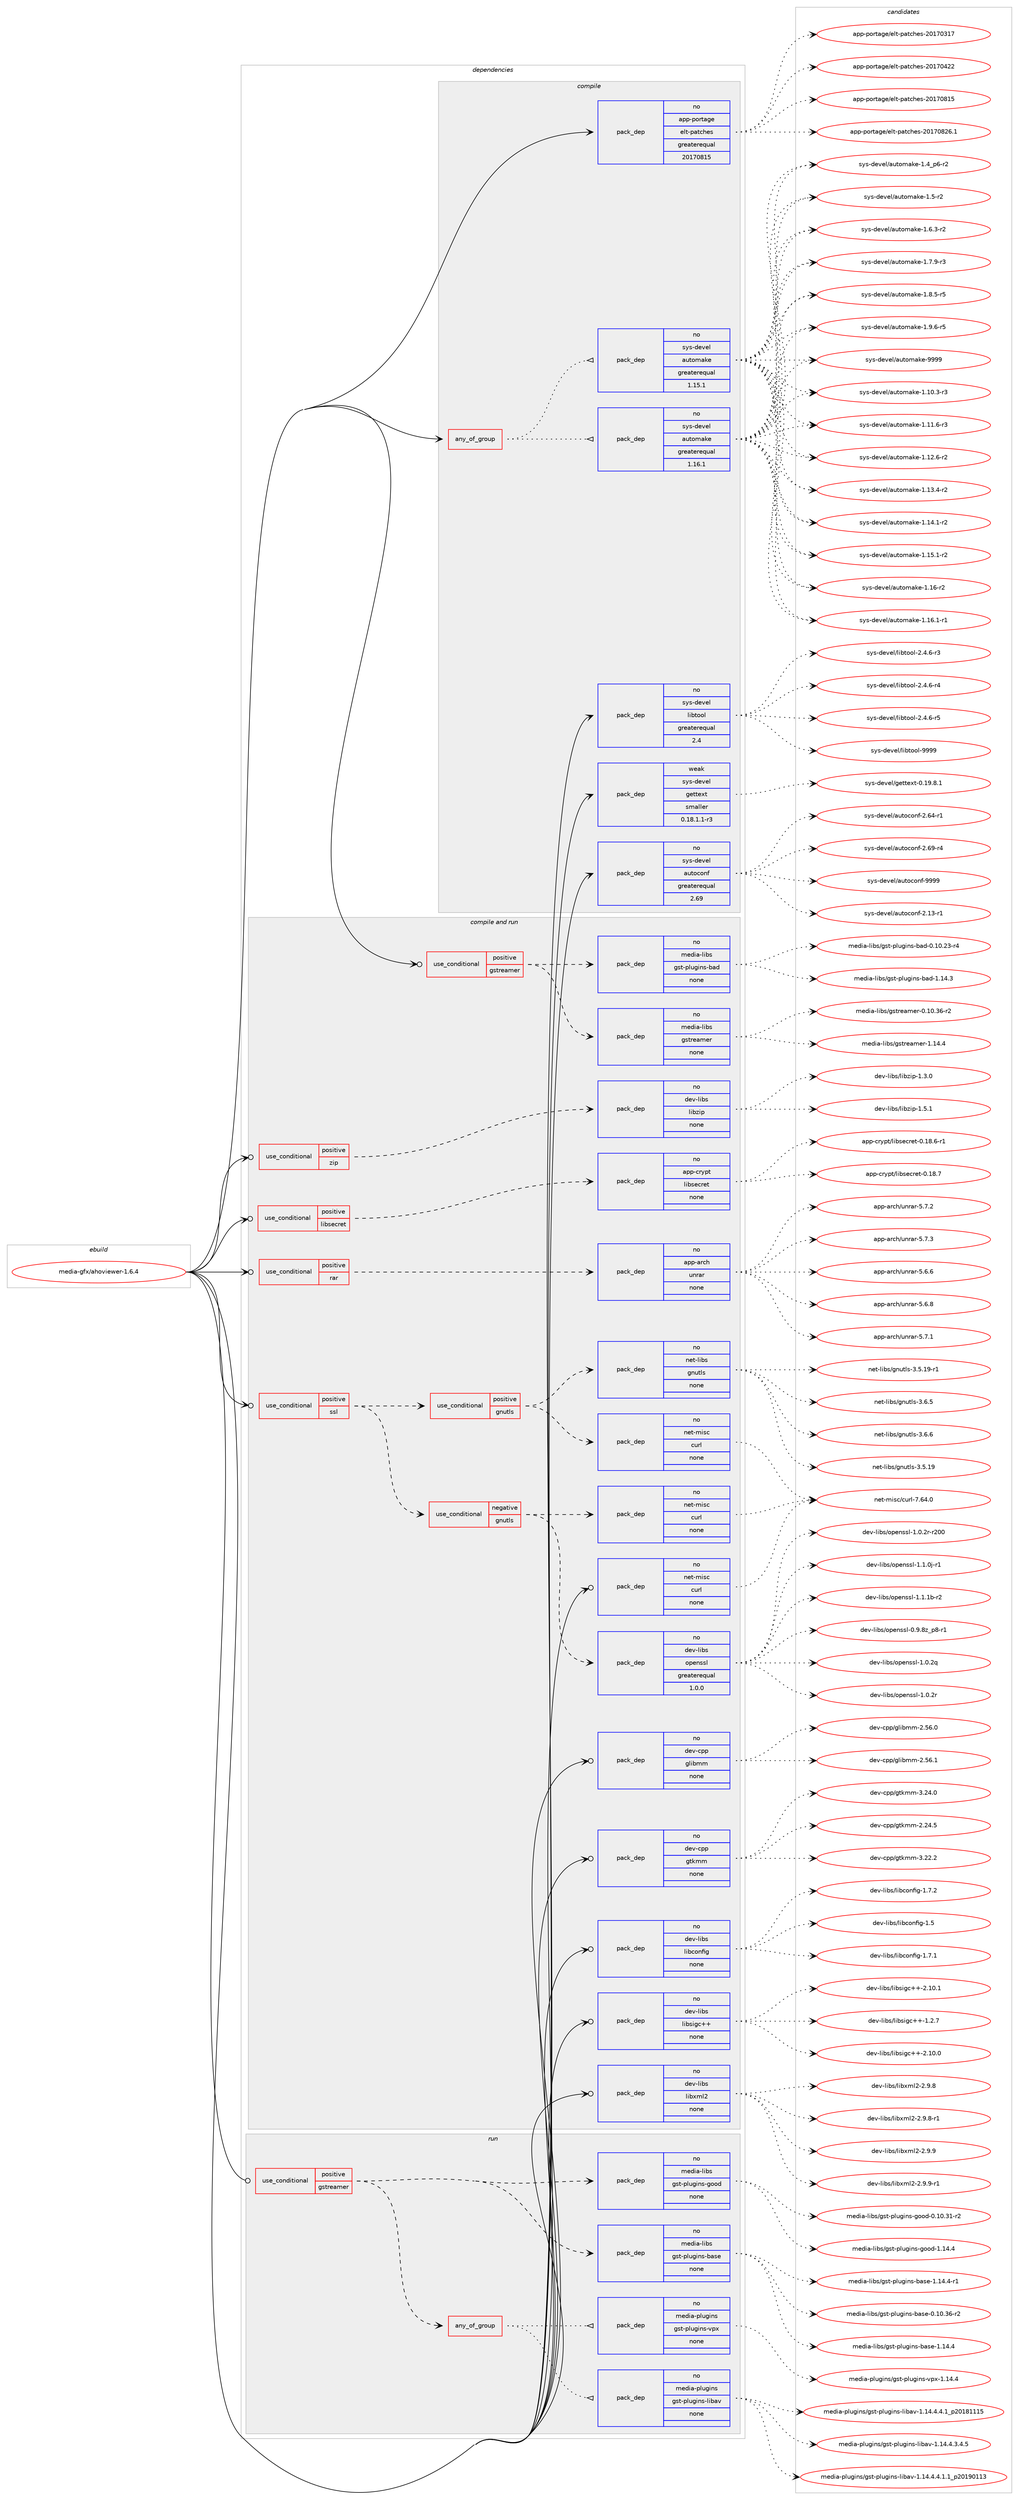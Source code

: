 digraph prolog {

# *************
# Graph options
# *************

newrank=true;
concentrate=true;
compound=true;
graph [rankdir=LR,fontname=Helvetica,fontsize=10,ranksep=1.5];#, ranksep=2.5, nodesep=0.2];
edge  [arrowhead=vee];
node  [fontname=Helvetica,fontsize=10];

# **********
# The ebuild
# **********

subgraph cluster_leftcol {
color=gray;
rank=same;
label=<<i>ebuild</i>>;
id [label="media-gfx/ahoviewer-1.6.4", color=red, width=4, href="../media-gfx/ahoviewer-1.6.4.svg"];
}

# ****************
# The dependencies
# ****************

subgraph cluster_midcol {
color=gray;
label=<<i>dependencies</i>>;
subgraph cluster_compile {
fillcolor="#eeeeee";
style=filled;
label=<<i>compile</i>>;
subgraph any24850 {
dependency1601255 [label=<<TABLE BORDER="0" CELLBORDER="1" CELLSPACING="0" CELLPADDING="4"><TR><TD CELLPADDING="10">any_of_group</TD></TR></TABLE>>, shape=none, color=red];subgraph pack1143810 {
dependency1601256 [label=<<TABLE BORDER="0" CELLBORDER="1" CELLSPACING="0" CELLPADDING="4" WIDTH="220"><TR><TD ROWSPAN="6" CELLPADDING="30">pack_dep</TD></TR><TR><TD WIDTH="110">no</TD></TR><TR><TD>sys-devel</TD></TR><TR><TD>automake</TD></TR><TR><TD>greaterequal</TD></TR><TR><TD>1.16.1</TD></TR></TABLE>>, shape=none, color=blue];
}
dependency1601255:e -> dependency1601256:w [weight=20,style="dotted",arrowhead="oinv"];
subgraph pack1143811 {
dependency1601257 [label=<<TABLE BORDER="0" CELLBORDER="1" CELLSPACING="0" CELLPADDING="4" WIDTH="220"><TR><TD ROWSPAN="6" CELLPADDING="30">pack_dep</TD></TR><TR><TD WIDTH="110">no</TD></TR><TR><TD>sys-devel</TD></TR><TR><TD>automake</TD></TR><TR><TD>greaterequal</TD></TR><TR><TD>1.15.1</TD></TR></TABLE>>, shape=none, color=blue];
}
dependency1601255:e -> dependency1601257:w [weight=20,style="dotted",arrowhead="oinv"];
}
id:e -> dependency1601255:w [weight=20,style="solid",arrowhead="vee"];
subgraph pack1143812 {
dependency1601258 [label=<<TABLE BORDER="0" CELLBORDER="1" CELLSPACING="0" CELLPADDING="4" WIDTH="220"><TR><TD ROWSPAN="6" CELLPADDING="30">pack_dep</TD></TR><TR><TD WIDTH="110">no</TD></TR><TR><TD>app-portage</TD></TR><TR><TD>elt-patches</TD></TR><TR><TD>greaterequal</TD></TR><TR><TD>20170815</TD></TR></TABLE>>, shape=none, color=blue];
}
id:e -> dependency1601258:w [weight=20,style="solid",arrowhead="vee"];
subgraph pack1143813 {
dependency1601259 [label=<<TABLE BORDER="0" CELLBORDER="1" CELLSPACING="0" CELLPADDING="4" WIDTH="220"><TR><TD ROWSPAN="6" CELLPADDING="30">pack_dep</TD></TR><TR><TD WIDTH="110">no</TD></TR><TR><TD>sys-devel</TD></TR><TR><TD>autoconf</TD></TR><TR><TD>greaterequal</TD></TR><TR><TD>2.69</TD></TR></TABLE>>, shape=none, color=blue];
}
id:e -> dependency1601259:w [weight=20,style="solid",arrowhead="vee"];
subgraph pack1143814 {
dependency1601260 [label=<<TABLE BORDER="0" CELLBORDER="1" CELLSPACING="0" CELLPADDING="4" WIDTH="220"><TR><TD ROWSPAN="6" CELLPADDING="30">pack_dep</TD></TR><TR><TD WIDTH="110">no</TD></TR><TR><TD>sys-devel</TD></TR><TR><TD>libtool</TD></TR><TR><TD>greaterequal</TD></TR><TR><TD>2.4</TD></TR></TABLE>>, shape=none, color=blue];
}
id:e -> dependency1601260:w [weight=20,style="solid",arrowhead="vee"];
subgraph pack1143815 {
dependency1601261 [label=<<TABLE BORDER="0" CELLBORDER="1" CELLSPACING="0" CELLPADDING="4" WIDTH="220"><TR><TD ROWSPAN="6" CELLPADDING="30">pack_dep</TD></TR><TR><TD WIDTH="110">weak</TD></TR><TR><TD>sys-devel</TD></TR><TR><TD>gettext</TD></TR><TR><TD>smaller</TD></TR><TR><TD>0.18.1.1-r3</TD></TR></TABLE>>, shape=none, color=blue];
}
id:e -> dependency1601261:w [weight=20,style="solid",arrowhead="vee"];
}
subgraph cluster_compileandrun {
fillcolor="#eeeeee";
style=filled;
label=<<i>compile and run</i>>;
subgraph cond431914 {
dependency1601262 [label=<<TABLE BORDER="0" CELLBORDER="1" CELLSPACING="0" CELLPADDING="4"><TR><TD ROWSPAN="3" CELLPADDING="10">use_conditional</TD></TR><TR><TD>positive</TD></TR><TR><TD>gstreamer</TD></TR></TABLE>>, shape=none, color=red];
subgraph pack1143816 {
dependency1601263 [label=<<TABLE BORDER="0" CELLBORDER="1" CELLSPACING="0" CELLPADDING="4" WIDTH="220"><TR><TD ROWSPAN="6" CELLPADDING="30">pack_dep</TD></TR><TR><TD WIDTH="110">no</TD></TR><TR><TD>media-libs</TD></TR><TR><TD>gst-plugins-bad</TD></TR><TR><TD>none</TD></TR><TR><TD></TD></TR></TABLE>>, shape=none, color=blue];
}
dependency1601262:e -> dependency1601263:w [weight=20,style="dashed",arrowhead="vee"];
subgraph pack1143817 {
dependency1601264 [label=<<TABLE BORDER="0" CELLBORDER="1" CELLSPACING="0" CELLPADDING="4" WIDTH="220"><TR><TD ROWSPAN="6" CELLPADDING="30">pack_dep</TD></TR><TR><TD WIDTH="110">no</TD></TR><TR><TD>media-libs</TD></TR><TR><TD>gstreamer</TD></TR><TR><TD>none</TD></TR><TR><TD></TD></TR></TABLE>>, shape=none, color=blue];
}
dependency1601262:e -> dependency1601264:w [weight=20,style="dashed",arrowhead="vee"];
}
id:e -> dependency1601262:w [weight=20,style="solid",arrowhead="odotvee"];
subgraph cond431915 {
dependency1601265 [label=<<TABLE BORDER="0" CELLBORDER="1" CELLSPACING="0" CELLPADDING="4"><TR><TD ROWSPAN="3" CELLPADDING="10">use_conditional</TD></TR><TR><TD>positive</TD></TR><TR><TD>libsecret</TD></TR></TABLE>>, shape=none, color=red];
subgraph pack1143818 {
dependency1601266 [label=<<TABLE BORDER="0" CELLBORDER="1" CELLSPACING="0" CELLPADDING="4" WIDTH="220"><TR><TD ROWSPAN="6" CELLPADDING="30">pack_dep</TD></TR><TR><TD WIDTH="110">no</TD></TR><TR><TD>app-crypt</TD></TR><TR><TD>libsecret</TD></TR><TR><TD>none</TD></TR><TR><TD></TD></TR></TABLE>>, shape=none, color=blue];
}
dependency1601265:e -> dependency1601266:w [weight=20,style="dashed",arrowhead="vee"];
}
id:e -> dependency1601265:w [weight=20,style="solid",arrowhead="odotvee"];
subgraph cond431916 {
dependency1601267 [label=<<TABLE BORDER="0" CELLBORDER="1" CELLSPACING="0" CELLPADDING="4"><TR><TD ROWSPAN="3" CELLPADDING="10">use_conditional</TD></TR><TR><TD>positive</TD></TR><TR><TD>rar</TD></TR></TABLE>>, shape=none, color=red];
subgraph pack1143819 {
dependency1601268 [label=<<TABLE BORDER="0" CELLBORDER="1" CELLSPACING="0" CELLPADDING="4" WIDTH="220"><TR><TD ROWSPAN="6" CELLPADDING="30">pack_dep</TD></TR><TR><TD WIDTH="110">no</TD></TR><TR><TD>app-arch</TD></TR><TR><TD>unrar</TD></TR><TR><TD>none</TD></TR><TR><TD></TD></TR></TABLE>>, shape=none, color=blue];
}
dependency1601267:e -> dependency1601268:w [weight=20,style="dashed",arrowhead="vee"];
}
id:e -> dependency1601267:w [weight=20,style="solid",arrowhead="odotvee"];
subgraph cond431917 {
dependency1601269 [label=<<TABLE BORDER="0" CELLBORDER="1" CELLSPACING="0" CELLPADDING="4"><TR><TD ROWSPAN="3" CELLPADDING="10">use_conditional</TD></TR><TR><TD>positive</TD></TR><TR><TD>ssl</TD></TR></TABLE>>, shape=none, color=red];
subgraph cond431918 {
dependency1601270 [label=<<TABLE BORDER="0" CELLBORDER="1" CELLSPACING="0" CELLPADDING="4"><TR><TD ROWSPAN="3" CELLPADDING="10">use_conditional</TD></TR><TR><TD>positive</TD></TR><TR><TD>gnutls</TD></TR></TABLE>>, shape=none, color=red];
subgraph pack1143820 {
dependency1601271 [label=<<TABLE BORDER="0" CELLBORDER="1" CELLSPACING="0" CELLPADDING="4" WIDTH="220"><TR><TD ROWSPAN="6" CELLPADDING="30">pack_dep</TD></TR><TR><TD WIDTH="110">no</TD></TR><TR><TD>net-libs</TD></TR><TR><TD>gnutls</TD></TR><TR><TD>none</TD></TR><TR><TD></TD></TR></TABLE>>, shape=none, color=blue];
}
dependency1601270:e -> dependency1601271:w [weight=20,style="dashed",arrowhead="vee"];
subgraph pack1143821 {
dependency1601272 [label=<<TABLE BORDER="0" CELLBORDER="1" CELLSPACING="0" CELLPADDING="4" WIDTH="220"><TR><TD ROWSPAN="6" CELLPADDING="30">pack_dep</TD></TR><TR><TD WIDTH="110">no</TD></TR><TR><TD>net-misc</TD></TR><TR><TD>curl</TD></TR><TR><TD>none</TD></TR><TR><TD></TD></TR></TABLE>>, shape=none, color=blue];
}
dependency1601270:e -> dependency1601272:w [weight=20,style="dashed",arrowhead="vee"];
}
dependency1601269:e -> dependency1601270:w [weight=20,style="dashed",arrowhead="vee"];
subgraph cond431919 {
dependency1601273 [label=<<TABLE BORDER="0" CELLBORDER="1" CELLSPACING="0" CELLPADDING="4"><TR><TD ROWSPAN="3" CELLPADDING="10">use_conditional</TD></TR><TR><TD>negative</TD></TR><TR><TD>gnutls</TD></TR></TABLE>>, shape=none, color=red];
subgraph pack1143822 {
dependency1601274 [label=<<TABLE BORDER="0" CELLBORDER="1" CELLSPACING="0" CELLPADDING="4" WIDTH="220"><TR><TD ROWSPAN="6" CELLPADDING="30">pack_dep</TD></TR><TR><TD WIDTH="110">no</TD></TR><TR><TD>dev-libs</TD></TR><TR><TD>openssl</TD></TR><TR><TD>greaterequal</TD></TR><TR><TD>1.0.0</TD></TR></TABLE>>, shape=none, color=blue];
}
dependency1601273:e -> dependency1601274:w [weight=20,style="dashed",arrowhead="vee"];
subgraph pack1143823 {
dependency1601275 [label=<<TABLE BORDER="0" CELLBORDER="1" CELLSPACING="0" CELLPADDING="4" WIDTH="220"><TR><TD ROWSPAN="6" CELLPADDING="30">pack_dep</TD></TR><TR><TD WIDTH="110">no</TD></TR><TR><TD>net-misc</TD></TR><TR><TD>curl</TD></TR><TR><TD>none</TD></TR><TR><TD></TD></TR></TABLE>>, shape=none, color=blue];
}
dependency1601273:e -> dependency1601275:w [weight=20,style="dashed",arrowhead="vee"];
}
dependency1601269:e -> dependency1601273:w [weight=20,style="dashed",arrowhead="vee"];
}
id:e -> dependency1601269:w [weight=20,style="solid",arrowhead="odotvee"];
subgraph cond431920 {
dependency1601276 [label=<<TABLE BORDER="0" CELLBORDER="1" CELLSPACING="0" CELLPADDING="4"><TR><TD ROWSPAN="3" CELLPADDING="10">use_conditional</TD></TR><TR><TD>positive</TD></TR><TR><TD>zip</TD></TR></TABLE>>, shape=none, color=red];
subgraph pack1143824 {
dependency1601277 [label=<<TABLE BORDER="0" CELLBORDER="1" CELLSPACING="0" CELLPADDING="4" WIDTH="220"><TR><TD ROWSPAN="6" CELLPADDING="30">pack_dep</TD></TR><TR><TD WIDTH="110">no</TD></TR><TR><TD>dev-libs</TD></TR><TR><TD>libzip</TD></TR><TR><TD>none</TD></TR><TR><TD></TD></TR></TABLE>>, shape=none, color=blue];
}
dependency1601276:e -> dependency1601277:w [weight=20,style="dashed",arrowhead="vee"];
}
id:e -> dependency1601276:w [weight=20,style="solid",arrowhead="odotvee"];
subgraph pack1143825 {
dependency1601278 [label=<<TABLE BORDER="0" CELLBORDER="1" CELLSPACING="0" CELLPADDING="4" WIDTH="220"><TR><TD ROWSPAN="6" CELLPADDING="30">pack_dep</TD></TR><TR><TD WIDTH="110">no</TD></TR><TR><TD>dev-cpp</TD></TR><TR><TD>glibmm</TD></TR><TR><TD>none</TD></TR><TR><TD></TD></TR></TABLE>>, shape=none, color=blue];
}
id:e -> dependency1601278:w [weight=20,style="solid",arrowhead="odotvee"];
subgraph pack1143826 {
dependency1601279 [label=<<TABLE BORDER="0" CELLBORDER="1" CELLSPACING="0" CELLPADDING="4" WIDTH="220"><TR><TD ROWSPAN="6" CELLPADDING="30">pack_dep</TD></TR><TR><TD WIDTH="110">no</TD></TR><TR><TD>dev-cpp</TD></TR><TR><TD>gtkmm</TD></TR><TR><TD>none</TD></TR><TR><TD></TD></TR></TABLE>>, shape=none, color=blue];
}
id:e -> dependency1601279:w [weight=20,style="solid",arrowhead="odotvee"];
subgraph pack1143827 {
dependency1601280 [label=<<TABLE BORDER="0" CELLBORDER="1" CELLSPACING="0" CELLPADDING="4" WIDTH="220"><TR><TD ROWSPAN="6" CELLPADDING="30">pack_dep</TD></TR><TR><TD WIDTH="110">no</TD></TR><TR><TD>dev-libs</TD></TR><TR><TD>libconfig</TD></TR><TR><TD>none</TD></TR><TR><TD></TD></TR></TABLE>>, shape=none, color=blue];
}
id:e -> dependency1601280:w [weight=20,style="solid",arrowhead="odotvee"];
subgraph pack1143828 {
dependency1601281 [label=<<TABLE BORDER="0" CELLBORDER="1" CELLSPACING="0" CELLPADDING="4" WIDTH="220"><TR><TD ROWSPAN="6" CELLPADDING="30">pack_dep</TD></TR><TR><TD WIDTH="110">no</TD></TR><TR><TD>dev-libs</TD></TR><TR><TD>libsigc++</TD></TR><TR><TD>none</TD></TR><TR><TD></TD></TR></TABLE>>, shape=none, color=blue];
}
id:e -> dependency1601281:w [weight=20,style="solid",arrowhead="odotvee"];
subgraph pack1143829 {
dependency1601282 [label=<<TABLE BORDER="0" CELLBORDER="1" CELLSPACING="0" CELLPADDING="4" WIDTH="220"><TR><TD ROWSPAN="6" CELLPADDING="30">pack_dep</TD></TR><TR><TD WIDTH="110">no</TD></TR><TR><TD>dev-libs</TD></TR><TR><TD>libxml2</TD></TR><TR><TD>none</TD></TR><TR><TD></TD></TR></TABLE>>, shape=none, color=blue];
}
id:e -> dependency1601282:w [weight=20,style="solid",arrowhead="odotvee"];
subgraph pack1143830 {
dependency1601283 [label=<<TABLE BORDER="0" CELLBORDER="1" CELLSPACING="0" CELLPADDING="4" WIDTH="220"><TR><TD ROWSPAN="6" CELLPADDING="30">pack_dep</TD></TR><TR><TD WIDTH="110">no</TD></TR><TR><TD>net-misc</TD></TR><TR><TD>curl</TD></TR><TR><TD>none</TD></TR><TR><TD></TD></TR></TABLE>>, shape=none, color=blue];
}
id:e -> dependency1601283:w [weight=20,style="solid",arrowhead="odotvee"];
}
subgraph cluster_run {
fillcolor="#eeeeee";
style=filled;
label=<<i>run</i>>;
subgraph cond431921 {
dependency1601284 [label=<<TABLE BORDER="0" CELLBORDER="1" CELLSPACING="0" CELLPADDING="4"><TR><TD ROWSPAN="3" CELLPADDING="10">use_conditional</TD></TR><TR><TD>positive</TD></TR><TR><TD>gstreamer</TD></TR></TABLE>>, shape=none, color=red];
subgraph pack1143831 {
dependency1601285 [label=<<TABLE BORDER="0" CELLBORDER="1" CELLSPACING="0" CELLPADDING="4" WIDTH="220"><TR><TD ROWSPAN="6" CELLPADDING="30">pack_dep</TD></TR><TR><TD WIDTH="110">no</TD></TR><TR><TD>media-libs</TD></TR><TR><TD>gst-plugins-base</TD></TR><TR><TD>none</TD></TR><TR><TD></TD></TR></TABLE>>, shape=none, color=blue];
}
dependency1601284:e -> dependency1601285:w [weight=20,style="dashed",arrowhead="vee"];
subgraph pack1143832 {
dependency1601286 [label=<<TABLE BORDER="0" CELLBORDER="1" CELLSPACING="0" CELLPADDING="4" WIDTH="220"><TR><TD ROWSPAN="6" CELLPADDING="30">pack_dep</TD></TR><TR><TD WIDTH="110">no</TD></TR><TR><TD>media-libs</TD></TR><TR><TD>gst-plugins-good</TD></TR><TR><TD>none</TD></TR><TR><TD></TD></TR></TABLE>>, shape=none, color=blue];
}
dependency1601284:e -> dependency1601286:w [weight=20,style="dashed",arrowhead="vee"];
subgraph any24851 {
dependency1601287 [label=<<TABLE BORDER="0" CELLBORDER="1" CELLSPACING="0" CELLPADDING="4"><TR><TD CELLPADDING="10">any_of_group</TD></TR></TABLE>>, shape=none, color=red];subgraph pack1143833 {
dependency1601288 [label=<<TABLE BORDER="0" CELLBORDER="1" CELLSPACING="0" CELLPADDING="4" WIDTH="220"><TR><TD ROWSPAN="6" CELLPADDING="30">pack_dep</TD></TR><TR><TD WIDTH="110">no</TD></TR><TR><TD>media-plugins</TD></TR><TR><TD>gst-plugins-vpx</TD></TR><TR><TD>none</TD></TR><TR><TD></TD></TR></TABLE>>, shape=none, color=blue];
}
dependency1601287:e -> dependency1601288:w [weight=20,style="dotted",arrowhead="oinv"];
subgraph pack1143834 {
dependency1601289 [label=<<TABLE BORDER="0" CELLBORDER="1" CELLSPACING="0" CELLPADDING="4" WIDTH="220"><TR><TD ROWSPAN="6" CELLPADDING="30">pack_dep</TD></TR><TR><TD WIDTH="110">no</TD></TR><TR><TD>media-plugins</TD></TR><TR><TD>gst-plugins-libav</TD></TR><TR><TD>none</TD></TR><TR><TD></TD></TR></TABLE>>, shape=none, color=blue];
}
dependency1601287:e -> dependency1601289:w [weight=20,style="dotted",arrowhead="oinv"];
}
dependency1601284:e -> dependency1601287:w [weight=20,style="dashed",arrowhead="vee"];
}
id:e -> dependency1601284:w [weight=20,style="solid",arrowhead="odot"];
}
}

# **************
# The candidates
# **************

subgraph cluster_choices {
rank=same;
color=gray;
label=<<i>candidates</i>>;

subgraph choice1143810 {
color=black;
nodesep=1;
choice11512111545100101118101108479711711611110997107101454946494846514511451 [label="sys-devel/automake-1.10.3-r3", color=red, width=4,href="../sys-devel/automake-1.10.3-r3.svg"];
choice11512111545100101118101108479711711611110997107101454946494946544511451 [label="sys-devel/automake-1.11.6-r3", color=red, width=4,href="../sys-devel/automake-1.11.6-r3.svg"];
choice11512111545100101118101108479711711611110997107101454946495046544511450 [label="sys-devel/automake-1.12.6-r2", color=red, width=4,href="../sys-devel/automake-1.12.6-r2.svg"];
choice11512111545100101118101108479711711611110997107101454946495146524511450 [label="sys-devel/automake-1.13.4-r2", color=red, width=4,href="../sys-devel/automake-1.13.4-r2.svg"];
choice11512111545100101118101108479711711611110997107101454946495246494511450 [label="sys-devel/automake-1.14.1-r2", color=red, width=4,href="../sys-devel/automake-1.14.1-r2.svg"];
choice11512111545100101118101108479711711611110997107101454946495346494511450 [label="sys-devel/automake-1.15.1-r2", color=red, width=4,href="../sys-devel/automake-1.15.1-r2.svg"];
choice1151211154510010111810110847971171161111099710710145494649544511450 [label="sys-devel/automake-1.16-r2", color=red, width=4,href="../sys-devel/automake-1.16-r2.svg"];
choice11512111545100101118101108479711711611110997107101454946495446494511449 [label="sys-devel/automake-1.16.1-r1", color=red, width=4,href="../sys-devel/automake-1.16.1-r1.svg"];
choice115121115451001011181011084797117116111109971071014549465295112544511450 [label="sys-devel/automake-1.4_p6-r2", color=red, width=4,href="../sys-devel/automake-1.4_p6-r2.svg"];
choice11512111545100101118101108479711711611110997107101454946534511450 [label="sys-devel/automake-1.5-r2", color=red, width=4,href="../sys-devel/automake-1.5-r2.svg"];
choice115121115451001011181011084797117116111109971071014549465446514511450 [label="sys-devel/automake-1.6.3-r2", color=red, width=4,href="../sys-devel/automake-1.6.3-r2.svg"];
choice115121115451001011181011084797117116111109971071014549465546574511451 [label="sys-devel/automake-1.7.9-r3", color=red, width=4,href="../sys-devel/automake-1.7.9-r3.svg"];
choice115121115451001011181011084797117116111109971071014549465646534511453 [label="sys-devel/automake-1.8.5-r5", color=red, width=4,href="../sys-devel/automake-1.8.5-r5.svg"];
choice115121115451001011181011084797117116111109971071014549465746544511453 [label="sys-devel/automake-1.9.6-r5", color=red, width=4,href="../sys-devel/automake-1.9.6-r5.svg"];
choice115121115451001011181011084797117116111109971071014557575757 [label="sys-devel/automake-9999", color=red, width=4,href="../sys-devel/automake-9999.svg"];
dependency1601256:e -> choice11512111545100101118101108479711711611110997107101454946494846514511451:w [style=dotted,weight="100"];
dependency1601256:e -> choice11512111545100101118101108479711711611110997107101454946494946544511451:w [style=dotted,weight="100"];
dependency1601256:e -> choice11512111545100101118101108479711711611110997107101454946495046544511450:w [style=dotted,weight="100"];
dependency1601256:e -> choice11512111545100101118101108479711711611110997107101454946495146524511450:w [style=dotted,weight="100"];
dependency1601256:e -> choice11512111545100101118101108479711711611110997107101454946495246494511450:w [style=dotted,weight="100"];
dependency1601256:e -> choice11512111545100101118101108479711711611110997107101454946495346494511450:w [style=dotted,weight="100"];
dependency1601256:e -> choice1151211154510010111810110847971171161111099710710145494649544511450:w [style=dotted,weight="100"];
dependency1601256:e -> choice11512111545100101118101108479711711611110997107101454946495446494511449:w [style=dotted,weight="100"];
dependency1601256:e -> choice115121115451001011181011084797117116111109971071014549465295112544511450:w [style=dotted,weight="100"];
dependency1601256:e -> choice11512111545100101118101108479711711611110997107101454946534511450:w [style=dotted,weight="100"];
dependency1601256:e -> choice115121115451001011181011084797117116111109971071014549465446514511450:w [style=dotted,weight="100"];
dependency1601256:e -> choice115121115451001011181011084797117116111109971071014549465546574511451:w [style=dotted,weight="100"];
dependency1601256:e -> choice115121115451001011181011084797117116111109971071014549465646534511453:w [style=dotted,weight="100"];
dependency1601256:e -> choice115121115451001011181011084797117116111109971071014549465746544511453:w [style=dotted,weight="100"];
dependency1601256:e -> choice115121115451001011181011084797117116111109971071014557575757:w [style=dotted,weight="100"];
}
subgraph choice1143811 {
color=black;
nodesep=1;
choice11512111545100101118101108479711711611110997107101454946494846514511451 [label="sys-devel/automake-1.10.3-r3", color=red, width=4,href="../sys-devel/automake-1.10.3-r3.svg"];
choice11512111545100101118101108479711711611110997107101454946494946544511451 [label="sys-devel/automake-1.11.6-r3", color=red, width=4,href="../sys-devel/automake-1.11.6-r3.svg"];
choice11512111545100101118101108479711711611110997107101454946495046544511450 [label="sys-devel/automake-1.12.6-r2", color=red, width=4,href="../sys-devel/automake-1.12.6-r2.svg"];
choice11512111545100101118101108479711711611110997107101454946495146524511450 [label="sys-devel/automake-1.13.4-r2", color=red, width=4,href="../sys-devel/automake-1.13.4-r2.svg"];
choice11512111545100101118101108479711711611110997107101454946495246494511450 [label="sys-devel/automake-1.14.1-r2", color=red, width=4,href="../sys-devel/automake-1.14.1-r2.svg"];
choice11512111545100101118101108479711711611110997107101454946495346494511450 [label="sys-devel/automake-1.15.1-r2", color=red, width=4,href="../sys-devel/automake-1.15.1-r2.svg"];
choice1151211154510010111810110847971171161111099710710145494649544511450 [label="sys-devel/automake-1.16-r2", color=red, width=4,href="../sys-devel/automake-1.16-r2.svg"];
choice11512111545100101118101108479711711611110997107101454946495446494511449 [label="sys-devel/automake-1.16.1-r1", color=red, width=4,href="../sys-devel/automake-1.16.1-r1.svg"];
choice115121115451001011181011084797117116111109971071014549465295112544511450 [label="sys-devel/automake-1.4_p6-r2", color=red, width=4,href="../sys-devel/automake-1.4_p6-r2.svg"];
choice11512111545100101118101108479711711611110997107101454946534511450 [label="sys-devel/automake-1.5-r2", color=red, width=4,href="../sys-devel/automake-1.5-r2.svg"];
choice115121115451001011181011084797117116111109971071014549465446514511450 [label="sys-devel/automake-1.6.3-r2", color=red, width=4,href="../sys-devel/automake-1.6.3-r2.svg"];
choice115121115451001011181011084797117116111109971071014549465546574511451 [label="sys-devel/automake-1.7.9-r3", color=red, width=4,href="../sys-devel/automake-1.7.9-r3.svg"];
choice115121115451001011181011084797117116111109971071014549465646534511453 [label="sys-devel/automake-1.8.5-r5", color=red, width=4,href="../sys-devel/automake-1.8.5-r5.svg"];
choice115121115451001011181011084797117116111109971071014549465746544511453 [label="sys-devel/automake-1.9.6-r5", color=red, width=4,href="../sys-devel/automake-1.9.6-r5.svg"];
choice115121115451001011181011084797117116111109971071014557575757 [label="sys-devel/automake-9999", color=red, width=4,href="../sys-devel/automake-9999.svg"];
dependency1601257:e -> choice11512111545100101118101108479711711611110997107101454946494846514511451:w [style=dotted,weight="100"];
dependency1601257:e -> choice11512111545100101118101108479711711611110997107101454946494946544511451:w [style=dotted,weight="100"];
dependency1601257:e -> choice11512111545100101118101108479711711611110997107101454946495046544511450:w [style=dotted,weight="100"];
dependency1601257:e -> choice11512111545100101118101108479711711611110997107101454946495146524511450:w [style=dotted,weight="100"];
dependency1601257:e -> choice11512111545100101118101108479711711611110997107101454946495246494511450:w [style=dotted,weight="100"];
dependency1601257:e -> choice11512111545100101118101108479711711611110997107101454946495346494511450:w [style=dotted,weight="100"];
dependency1601257:e -> choice1151211154510010111810110847971171161111099710710145494649544511450:w [style=dotted,weight="100"];
dependency1601257:e -> choice11512111545100101118101108479711711611110997107101454946495446494511449:w [style=dotted,weight="100"];
dependency1601257:e -> choice115121115451001011181011084797117116111109971071014549465295112544511450:w [style=dotted,weight="100"];
dependency1601257:e -> choice11512111545100101118101108479711711611110997107101454946534511450:w [style=dotted,weight="100"];
dependency1601257:e -> choice115121115451001011181011084797117116111109971071014549465446514511450:w [style=dotted,weight="100"];
dependency1601257:e -> choice115121115451001011181011084797117116111109971071014549465546574511451:w [style=dotted,weight="100"];
dependency1601257:e -> choice115121115451001011181011084797117116111109971071014549465646534511453:w [style=dotted,weight="100"];
dependency1601257:e -> choice115121115451001011181011084797117116111109971071014549465746544511453:w [style=dotted,weight="100"];
dependency1601257:e -> choice115121115451001011181011084797117116111109971071014557575757:w [style=dotted,weight="100"];
}
subgraph choice1143812 {
color=black;
nodesep=1;
choice97112112451121111141169710310147101108116451129711699104101115455048495548514955 [label="app-portage/elt-patches-20170317", color=red, width=4,href="../app-portage/elt-patches-20170317.svg"];
choice97112112451121111141169710310147101108116451129711699104101115455048495548525050 [label="app-portage/elt-patches-20170422", color=red, width=4,href="../app-portage/elt-patches-20170422.svg"];
choice97112112451121111141169710310147101108116451129711699104101115455048495548564953 [label="app-portage/elt-patches-20170815", color=red, width=4,href="../app-portage/elt-patches-20170815.svg"];
choice971121124511211111411697103101471011081164511297116991041011154550484955485650544649 [label="app-portage/elt-patches-20170826.1", color=red, width=4,href="../app-portage/elt-patches-20170826.1.svg"];
dependency1601258:e -> choice97112112451121111141169710310147101108116451129711699104101115455048495548514955:w [style=dotted,weight="100"];
dependency1601258:e -> choice97112112451121111141169710310147101108116451129711699104101115455048495548525050:w [style=dotted,weight="100"];
dependency1601258:e -> choice97112112451121111141169710310147101108116451129711699104101115455048495548564953:w [style=dotted,weight="100"];
dependency1601258:e -> choice971121124511211111411697103101471011081164511297116991041011154550484955485650544649:w [style=dotted,weight="100"];
}
subgraph choice1143813 {
color=black;
nodesep=1;
choice1151211154510010111810110847971171161119911111010245504649514511449 [label="sys-devel/autoconf-2.13-r1", color=red, width=4,href="../sys-devel/autoconf-2.13-r1.svg"];
choice1151211154510010111810110847971171161119911111010245504654524511449 [label="sys-devel/autoconf-2.64-r1", color=red, width=4,href="../sys-devel/autoconf-2.64-r1.svg"];
choice1151211154510010111810110847971171161119911111010245504654574511452 [label="sys-devel/autoconf-2.69-r4", color=red, width=4,href="../sys-devel/autoconf-2.69-r4.svg"];
choice115121115451001011181011084797117116111991111101024557575757 [label="sys-devel/autoconf-9999", color=red, width=4,href="../sys-devel/autoconf-9999.svg"];
dependency1601259:e -> choice1151211154510010111810110847971171161119911111010245504649514511449:w [style=dotted,weight="100"];
dependency1601259:e -> choice1151211154510010111810110847971171161119911111010245504654524511449:w [style=dotted,weight="100"];
dependency1601259:e -> choice1151211154510010111810110847971171161119911111010245504654574511452:w [style=dotted,weight="100"];
dependency1601259:e -> choice115121115451001011181011084797117116111991111101024557575757:w [style=dotted,weight="100"];
}
subgraph choice1143814 {
color=black;
nodesep=1;
choice1151211154510010111810110847108105981161111111084550465246544511451 [label="sys-devel/libtool-2.4.6-r3", color=red, width=4,href="../sys-devel/libtool-2.4.6-r3.svg"];
choice1151211154510010111810110847108105981161111111084550465246544511452 [label="sys-devel/libtool-2.4.6-r4", color=red, width=4,href="../sys-devel/libtool-2.4.6-r4.svg"];
choice1151211154510010111810110847108105981161111111084550465246544511453 [label="sys-devel/libtool-2.4.6-r5", color=red, width=4,href="../sys-devel/libtool-2.4.6-r5.svg"];
choice1151211154510010111810110847108105981161111111084557575757 [label="sys-devel/libtool-9999", color=red, width=4,href="../sys-devel/libtool-9999.svg"];
dependency1601260:e -> choice1151211154510010111810110847108105981161111111084550465246544511451:w [style=dotted,weight="100"];
dependency1601260:e -> choice1151211154510010111810110847108105981161111111084550465246544511452:w [style=dotted,weight="100"];
dependency1601260:e -> choice1151211154510010111810110847108105981161111111084550465246544511453:w [style=dotted,weight="100"];
dependency1601260:e -> choice1151211154510010111810110847108105981161111111084557575757:w [style=dotted,weight="100"];
}
subgraph choice1143815 {
color=black;
nodesep=1;
choice1151211154510010111810110847103101116116101120116454846495746564649 [label="sys-devel/gettext-0.19.8.1", color=red, width=4,href="../sys-devel/gettext-0.19.8.1.svg"];
dependency1601261:e -> choice1151211154510010111810110847103101116116101120116454846495746564649:w [style=dotted,weight="100"];
}
subgraph choice1143816 {
color=black;
nodesep=1;
choice109101100105974510810598115471031151164511210811710310511011545989710045484649484650514511452 [label="media-libs/gst-plugins-bad-0.10.23-r4", color=red, width=4,href="../media-libs/gst-plugins-bad-0.10.23-r4.svg"];
choice109101100105974510810598115471031151164511210811710310511011545989710045494649524651 [label="media-libs/gst-plugins-bad-1.14.3", color=red, width=4,href="../media-libs/gst-plugins-bad-1.14.3.svg"];
dependency1601263:e -> choice109101100105974510810598115471031151164511210811710310511011545989710045484649484650514511452:w [style=dotted,weight="100"];
dependency1601263:e -> choice109101100105974510810598115471031151164511210811710310511011545989710045494649524651:w [style=dotted,weight="100"];
}
subgraph choice1143817 {
color=black;
nodesep=1;
choice109101100105974510810598115471031151161141019710910111445484649484651544511450 [label="media-libs/gstreamer-0.10.36-r2", color=red, width=4,href="../media-libs/gstreamer-0.10.36-r2.svg"];
choice109101100105974510810598115471031151161141019710910111445494649524652 [label="media-libs/gstreamer-1.14.4", color=red, width=4,href="../media-libs/gstreamer-1.14.4.svg"];
dependency1601264:e -> choice109101100105974510810598115471031151161141019710910111445484649484651544511450:w [style=dotted,weight="100"];
dependency1601264:e -> choice109101100105974510810598115471031151161141019710910111445494649524652:w [style=dotted,weight="100"];
}
subgraph choice1143818 {
color=black;
nodesep=1;
choice971121124599114121112116471081059811510199114101116454846495646544511449 [label="app-crypt/libsecret-0.18.6-r1", color=red, width=4,href="../app-crypt/libsecret-0.18.6-r1.svg"];
choice97112112459911412111211647108105981151019911410111645484649564655 [label="app-crypt/libsecret-0.18.7", color=red, width=4,href="../app-crypt/libsecret-0.18.7.svg"];
dependency1601266:e -> choice971121124599114121112116471081059811510199114101116454846495646544511449:w [style=dotted,weight="100"];
dependency1601266:e -> choice97112112459911412111211647108105981151019911410111645484649564655:w [style=dotted,weight="100"];
}
subgraph choice1143819 {
color=black;
nodesep=1;
choice971121124597114991044711711011497114455346544654 [label="app-arch/unrar-5.6.6", color=red, width=4,href="../app-arch/unrar-5.6.6.svg"];
choice971121124597114991044711711011497114455346544656 [label="app-arch/unrar-5.6.8", color=red, width=4,href="../app-arch/unrar-5.6.8.svg"];
choice971121124597114991044711711011497114455346554649 [label="app-arch/unrar-5.7.1", color=red, width=4,href="../app-arch/unrar-5.7.1.svg"];
choice971121124597114991044711711011497114455346554650 [label="app-arch/unrar-5.7.2", color=red, width=4,href="../app-arch/unrar-5.7.2.svg"];
choice971121124597114991044711711011497114455346554651 [label="app-arch/unrar-5.7.3", color=red, width=4,href="../app-arch/unrar-5.7.3.svg"];
dependency1601268:e -> choice971121124597114991044711711011497114455346544654:w [style=dotted,weight="100"];
dependency1601268:e -> choice971121124597114991044711711011497114455346544656:w [style=dotted,weight="100"];
dependency1601268:e -> choice971121124597114991044711711011497114455346554649:w [style=dotted,weight="100"];
dependency1601268:e -> choice971121124597114991044711711011497114455346554650:w [style=dotted,weight="100"];
dependency1601268:e -> choice971121124597114991044711711011497114455346554651:w [style=dotted,weight="100"];
}
subgraph choice1143820 {
color=black;
nodesep=1;
choice11010111645108105981154710311011711610811545514653464957 [label="net-libs/gnutls-3.5.19", color=red, width=4,href="../net-libs/gnutls-3.5.19.svg"];
choice110101116451081059811547103110117116108115455146534649574511449 [label="net-libs/gnutls-3.5.19-r1", color=red, width=4,href="../net-libs/gnutls-3.5.19-r1.svg"];
choice110101116451081059811547103110117116108115455146544653 [label="net-libs/gnutls-3.6.5", color=red, width=4,href="../net-libs/gnutls-3.6.5.svg"];
choice110101116451081059811547103110117116108115455146544654 [label="net-libs/gnutls-3.6.6", color=red, width=4,href="../net-libs/gnutls-3.6.6.svg"];
dependency1601271:e -> choice11010111645108105981154710311011711610811545514653464957:w [style=dotted,weight="100"];
dependency1601271:e -> choice110101116451081059811547103110117116108115455146534649574511449:w [style=dotted,weight="100"];
dependency1601271:e -> choice110101116451081059811547103110117116108115455146544653:w [style=dotted,weight="100"];
dependency1601271:e -> choice110101116451081059811547103110117116108115455146544654:w [style=dotted,weight="100"];
}
subgraph choice1143821 {
color=black;
nodesep=1;
choice1101011164510910511599479911711410845554654524648 [label="net-misc/curl-7.64.0", color=red, width=4,href="../net-misc/curl-7.64.0.svg"];
dependency1601272:e -> choice1101011164510910511599479911711410845554654524648:w [style=dotted,weight="100"];
}
subgraph choice1143822 {
color=black;
nodesep=1;
choice10010111845108105981154711111210111011511510845484657465612295112564511449 [label="dev-libs/openssl-0.9.8z_p8-r1", color=red, width=4,href="../dev-libs/openssl-0.9.8z_p8-r1.svg"];
choice100101118451081059811547111112101110115115108454946484650113 [label="dev-libs/openssl-1.0.2q", color=red, width=4,href="../dev-libs/openssl-1.0.2q.svg"];
choice100101118451081059811547111112101110115115108454946484650114 [label="dev-libs/openssl-1.0.2r", color=red, width=4,href="../dev-libs/openssl-1.0.2r.svg"];
choice10010111845108105981154711111210111011511510845494648465011445114504848 [label="dev-libs/openssl-1.0.2r-r200", color=red, width=4,href="../dev-libs/openssl-1.0.2r-r200.svg"];
choice1001011184510810598115471111121011101151151084549464946481064511449 [label="dev-libs/openssl-1.1.0j-r1", color=red, width=4,href="../dev-libs/openssl-1.1.0j-r1.svg"];
choice100101118451081059811547111112101110115115108454946494649984511450 [label="dev-libs/openssl-1.1.1b-r2", color=red, width=4,href="../dev-libs/openssl-1.1.1b-r2.svg"];
dependency1601274:e -> choice10010111845108105981154711111210111011511510845484657465612295112564511449:w [style=dotted,weight="100"];
dependency1601274:e -> choice100101118451081059811547111112101110115115108454946484650113:w [style=dotted,weight="100"];
dependency1601274:e -> choice100101118451081059811547111112101110115115108454946484650114:w [style=dotted,weight="100"];
dependency1601274:e -> choice10010111845108105981154711111210111011511510845494648465011445114504848:w [style=dotted,weight="100"];
dependency1601274:e -> choice1001011184510810598115471111121011101151151084549464946481064511449:w [style=dotted,weight="100"];
dependency1601274:e -> choice100101118451081059811547111112101110115115108454946494649984511450:w [style=dotted,weight="100"];
}
subgraph choice1143823 {
color=black;
nodesep=1;
choice1101011164510910511599479911711410845554654524648 [label="net-misc/curl-7.64.0", color=red, width=4,href="../net-misc/curl-7.64.0.svg"];
dependency1601275:e -> choice1101011164510910511599479911711410845554654524648:w [style=dotted,weight="100"];
}
subgraph choice1143824 {
color=black;
nodesep=1;
choice10010111845108105981154710810598122105112454946514648 [label="dev-libs/libzip-1.3.0", color=red, width=4,href="../dev-libs/libzip-1.3.0.svg"];
choice10010111845108105981154710810598122105112454946534649 [label="dev-libs/libzip-1.5.1", color=red, width=4,href="../dev-libs/libzip-1.5.1.svg"];
dependency1601277:e -> choice10010111845108105981154710810598122105112454946514648:w [style=dotted,weight="100"];
dependency1601277:e -> choice10010111845108105981154710810598122105112454946534649:w [style=dotted,weight="100"];
}
subgraph choice1143825 {
color=black;
nodesep=1;
choice1001011184599112112471031081059810910945504653544648 [label="dev-cpp/glibmm-2.56.0", color=red, width=4,href="../dev-cpp/glibmm-2.56.0.svg"];
choice1001011184599112112471031081059810910945504653544649 [label="dev-cpp/glibmm-2.56.1", color=red, width=4,href="../dev-cpp/glibmm-2.56.1.svg"];
dependency1601278:e -> choice1001011184599112112471031081059810910945504653544648:w [style=dotted,weight="100"];
dependency1601278:e -> choice1001011184599112112471031081059810910945504653544649:w [style=dotted,weight="100"];
}
subgraph choice1143826 {
color=black;
nodesep=1;
choice10010111845991121124710311610710910945504650524653 [label="dev-cpp/gtkmm-2.24.5", color=red, width=4,href="../dev-cpp/gtkmm-2.24.5.svg"];
choice10010111845991121124710311610710910945514650504650 [label="dev-cpp/gtkmm-3.22.2", color=red, width=4,href="../dev-cpp/gtkmm-3.22.2.svg"];
choice10010111845991121124710311610710910945514650524648 [label="dev-cpp/gtkmm-3.24.0", color=red, width=4,href="../dev-cpp/gtkmm-3.24.0.svg"];
dependency1601279:e -> choice10010111845991121124710311610710910945504650524653:w [style=dotted,weight="100"];
dependency1601279:e -> choice10010111845991121124710311610710910945514650504650:w [style=dotted,weight="100"];
dependency1601279:e -> choice10010111845991121124710311610710910945514650524648:w [style=dotted,weight="100"];
}
subgraph choice1143827 {
color=black;
nodesep=1;
choice100101118451081059811547108105989911111010210510345494653 [label="dev-libs/libconfig-1.5", color=red, width=4,href="../dev-libs/libconfig-1.5.svg"];
choice1001011184510810598115471081059899111110102105103454946554649 [label="dev-libs/libconfig-1.7.1", color=red, width=4,href="../dev-libs/libconfig-1.7.1.svg"];
choice1001011184510810598115471081059899111110102105103454946554650 [label="dev-libs/libconfig-1.7.2", color=red, width=4,href="../dev-libs/libconfig-1.7.2.svg"];
dependency1601280:e -> choice100101118451081059811547108105989911111010210510345494653:w [style=dotted,weight="100"];
dependency1601280:e -> choice1001011184510810598115471081059899111110102105103454946554649:w [style=dotted,weight="100"];
dependency1601280:e -> choice1001011184510810598115471081059899111110102105103454946554650:w [style=dotted,weight="100"];
}
subgraph choice1143828 {
color=black;
nodesep=1;
choice10010111845108105981154710810598115105103994343454946504655 [label="dev-libs/libsigc++-1.2.7", color=red, width=4,href="../dev-libs/libsigc++-1.2.7.svg"];
choice1001011184510810598115471081059811510510399434345504649484648 [label="dev-libs/libsigc++-2.10.0", color=red, width=4,href="../dev-libs/libsigc++-2.10.0.svg"];
choice1001011184510810598115471081059811510510399434345504649484649 [label="dev-libs/libsigc++-2.10.1", color=red, width=4,href="../dev-libs/libsigc++-2.10.1.svg"];
dependency1601281:e -> choice10010111845108105981154710810598115105103994343454946504655:w [style=dotted,weight="100"];
dependency1601281:e -> choice1001011184510810598115471081059811510510399434345504649484648:w [style=dotted,weight="100"];
dependency1601281:e -> choice1001011184510810598115471081059811510510399434345504649484649:w [style=dotted,weight="100"];
}
subgraph choice1143829 {
color=black;
nodesep=1;
choice1001011184510810598115471081059812010910850455046574656 [label="dev-libs/libxml2-2.9.8", color=red, width=4,href="../dev-libs/libxml2-2.9.8.svg"];
choice10010111845108105981154710810598120109108504550465746564511449 [label="dev-libs/libxml2-2.9.8-r1", color=red, width=4,href="../dev-libs/libxml2-2.9.8-r1.svg"];
choice1001011184510810598115471081059812010910850455046574657 [label="dev-libs/libxml2-2.9.9", color=red, width=4,href="../dev-libs/libxml2-2.9.9.svg"];
choice10010111845108105981154710810598120109108504550465746574511449 [label="dev-libs/libxml2-2.9.9-r1", color=red, width=4,href="../dev-libs/libxml2-2.9.9-r1.svg"];
dependency1601282:e -> choice1001011184510810598115471081059812010910850455046574656:w [style=dotted,weight="100"];
dependency1601282:e -> choice10010111845108105981154710810598120109108504550465746564511449:w [style=dotted,weight="100"];
dependency1601282:e -> choice1001011184510810598115471081059812010910850455046574657:w [style=dotted,weight="100"];
dependency1601282:e -> choice10010111845108105981154710810598120109108504550465746574511449:w [style=dotted,weight="100"];
}
subgraph choice1143830 {
color=black;
nodesep=1;
choice1101011164510910511599479911711410845554654524648 [label="net-misc/curl-7.64.0", color=red, width=4,href="../net-misc/curl-7.64.0.svg"];
dependency1601283:e -> choice1101011164510910511599479911711410845554654524648:w [style=dotted,weight="100"];
}
subgraph choice1143831 {
color=black;
nodesep=1;
choice109101100105974510810598115471031151164511210811710310511011545989711510145484649484651544511450 [label="media-libs/gst-plugins-base-0.10.36-r2", color=red, width=4,href="../media-libs/gst-plugins-base-0.10.36-r2.svg"];
choice109101100105974510810598115471031151164511210811710310511011545989711510145494649524652 [label="media-libs/gst-plugins-base-1.14.4", color=red, width=4,href="../media-libs/gst-plugins-base-1.14.4.svg"];
choice1091011001059745108105981154710311511645112108117103105110115459897115101454946495246524511449 [label="media-libs/gst-plugins-base-1.14.4-r1", color=red, width=4,href="../media-libs/gst-plugins-base-1.14.4-r1.svg"];
dependency1601285:e -> choice109101100105974510810598115471031151164511210811710310511011545989711510145484649484651544511450:w [style=dotted,weight="100"];
dependency1601285:e -> choice109101100105974510810598115471031151164511210811710310511011545989711510145494649524652:w [style=dotted,weight="100"];
dependency1601285:e -> choice1091011001059745108105981154710311511645112108117103105110115459897115101454946495246524511449:w [style=dotted,weight="100"];
}
subgraph choice1143832 {
color=black;
nodesep=1;
choice10910110010597451081059811547103115116451121081171031051101154510311111110045484649484651494511450 [label="media-libs/gst-plugins-good-0.10.31-r2", color=red, width=4,href="../media-libs/gst-plugins-good-0.10.31-r2.svg"];
choice10910110010597451081059811547103115116451121081171031051101154510311111110045494649524652 [label="media-libs/gst-plugins-good-1.14.4", color=red, width=4,href="../media-libs/gst-plugins-good-1.14.4.svg"];
dependency1601286:e -> choice10910110010597451081059811547103115116451121081171031051101154510311111110045484649484651494511450:w [style=dotted,weight="100"];
dependency1601286:e -> choice10910110010597451081059811547103115116451121081171031051101154510311111110045494649524652:w [style=dotted,weight="100"];
}
subgraph choice1143833 {
color=black;
nodesep=1;
choice109101100105974511210811710310511011547103115116451121081171031051101154511811212045494649524652 [label="media-plugins/gst-plugins-vpx-1.14.4", color=red, width=4,href="../media-plugins/gst-plugins-vpx-1.14.4.svg"];
dependency1601288:e -> choice109101100105974511210811710310511011547103115116451121081171031051101154511811212045494649524652:w [style=dotted,weight="100"];
}
subgraph choice1143834 {
color=black;
nodesep=1;
choice1091011001059745112108117103105110115471031151164511210811710310511011545108105989711845494649524652465146524653 [label="media-plugins/gst-plugins-libav-1.14.4.3.4.5", color=red, width=4,href="../media-plugins/gst-plugins-libav-1.14.4.3.4.5.svg"];
choice1091011001059745112108117103105110115471031151164511210811710310511011545108105989711845494649524652465246494649951125048495748494951 [label="media-plugins/gst-plugins-libav-1.14.4.4.1.1_p20190113", color=red, width=4,href="../media-plugins/gst-plugins-libav-1.14.4.4.1.1_p20190113.svg"];
choice109101100105974511210811710310511011547103115116451121081171031051101154510810598971184549464952465246524649951125048495649494953 [label="media-plugins/gst-plugins-libav-1.14.4.4.1_p20181115", color=red, width=4,href="../media-plugins/gst-plugins-libav-1.14.4.4.1_p20181115.svg"];
dependency1601289:e -> choice1091011001059745112108117103105110115471031151164511210811710310511011545108105989711845494649524652465146524653:w [style=dotted,weight="100"];
dependency1601289:e -> choice1091011001059745112108117103105110115471031151164511210811710310511011545108105989711845494649524652465246494649951125048495748494951:w [style=dotted,weight="100"];
dependency1601289:e -> choice109101100105974511210811710310511011547103115116451121081171031051101154510810598971184549464952465246524649951125048495649494953:w [style=dotted,weight="100"];
}
}

}
